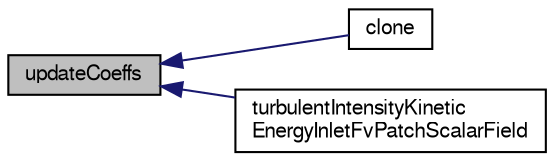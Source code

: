 digraph "updateCoeffs"
{
  bgcolor="transparent";
  edge [fontname="FreeSans",fontsize="10",labelfontname="FreeSans",labelfontsize="10"];
  node [fontname="FreeSans",fontsize="10",shape=record];
  rankdir="LR";
  Node141 [label="updateCoeffs",height=0.2,width=0.4,color="black", fillcolor="grey75", style="filled", fontcolor="black"];
  Node141 -> Node142 [dir="back",color="midnightblue",fontsize="10",style="solid",fontname="FreeSans"];
  Node142 [label="clone",height=0.2,width=0.4,color="black",URL="$a22302.html#a617bc55e78cf53196df9217431e5aa96",tooltip="Construct and return a clone setting internal field reference. "];
  Node141 -> Node143 [dir="back",color="midnightblue",fontsize="10",style="solid",fontname="FreeSans"];
  Node143 [label="turbulentIntensityKinetic\lEnergyInletFvPatchScalarField",height=0.2,width=0.4,color="black",URL="$a22302.html#a6a72e7ea8a9a907b7d9185b2f66bfac5",tooltip="Construct as copy setting internal field reference. "];
}

